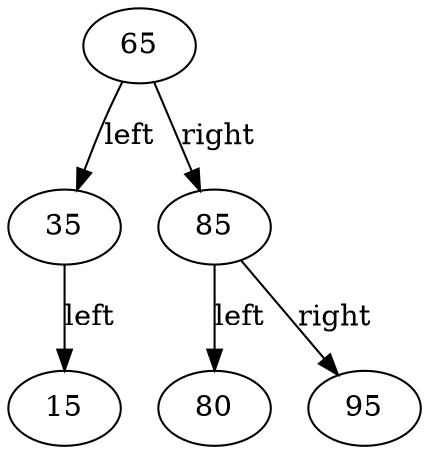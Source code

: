 digraph BST {
65 [label="65"];
65 -> 35 [label="left"];
35 [label="35"];
35 -> 15 [label="left"];
15 [label="15"];
65 -> 85 [label="right"];
85 [label="85"];
85 -> 80 [label="left"];
80 [label="80"];
85 -> 95 [label="right"];
95 [label="95"];
}